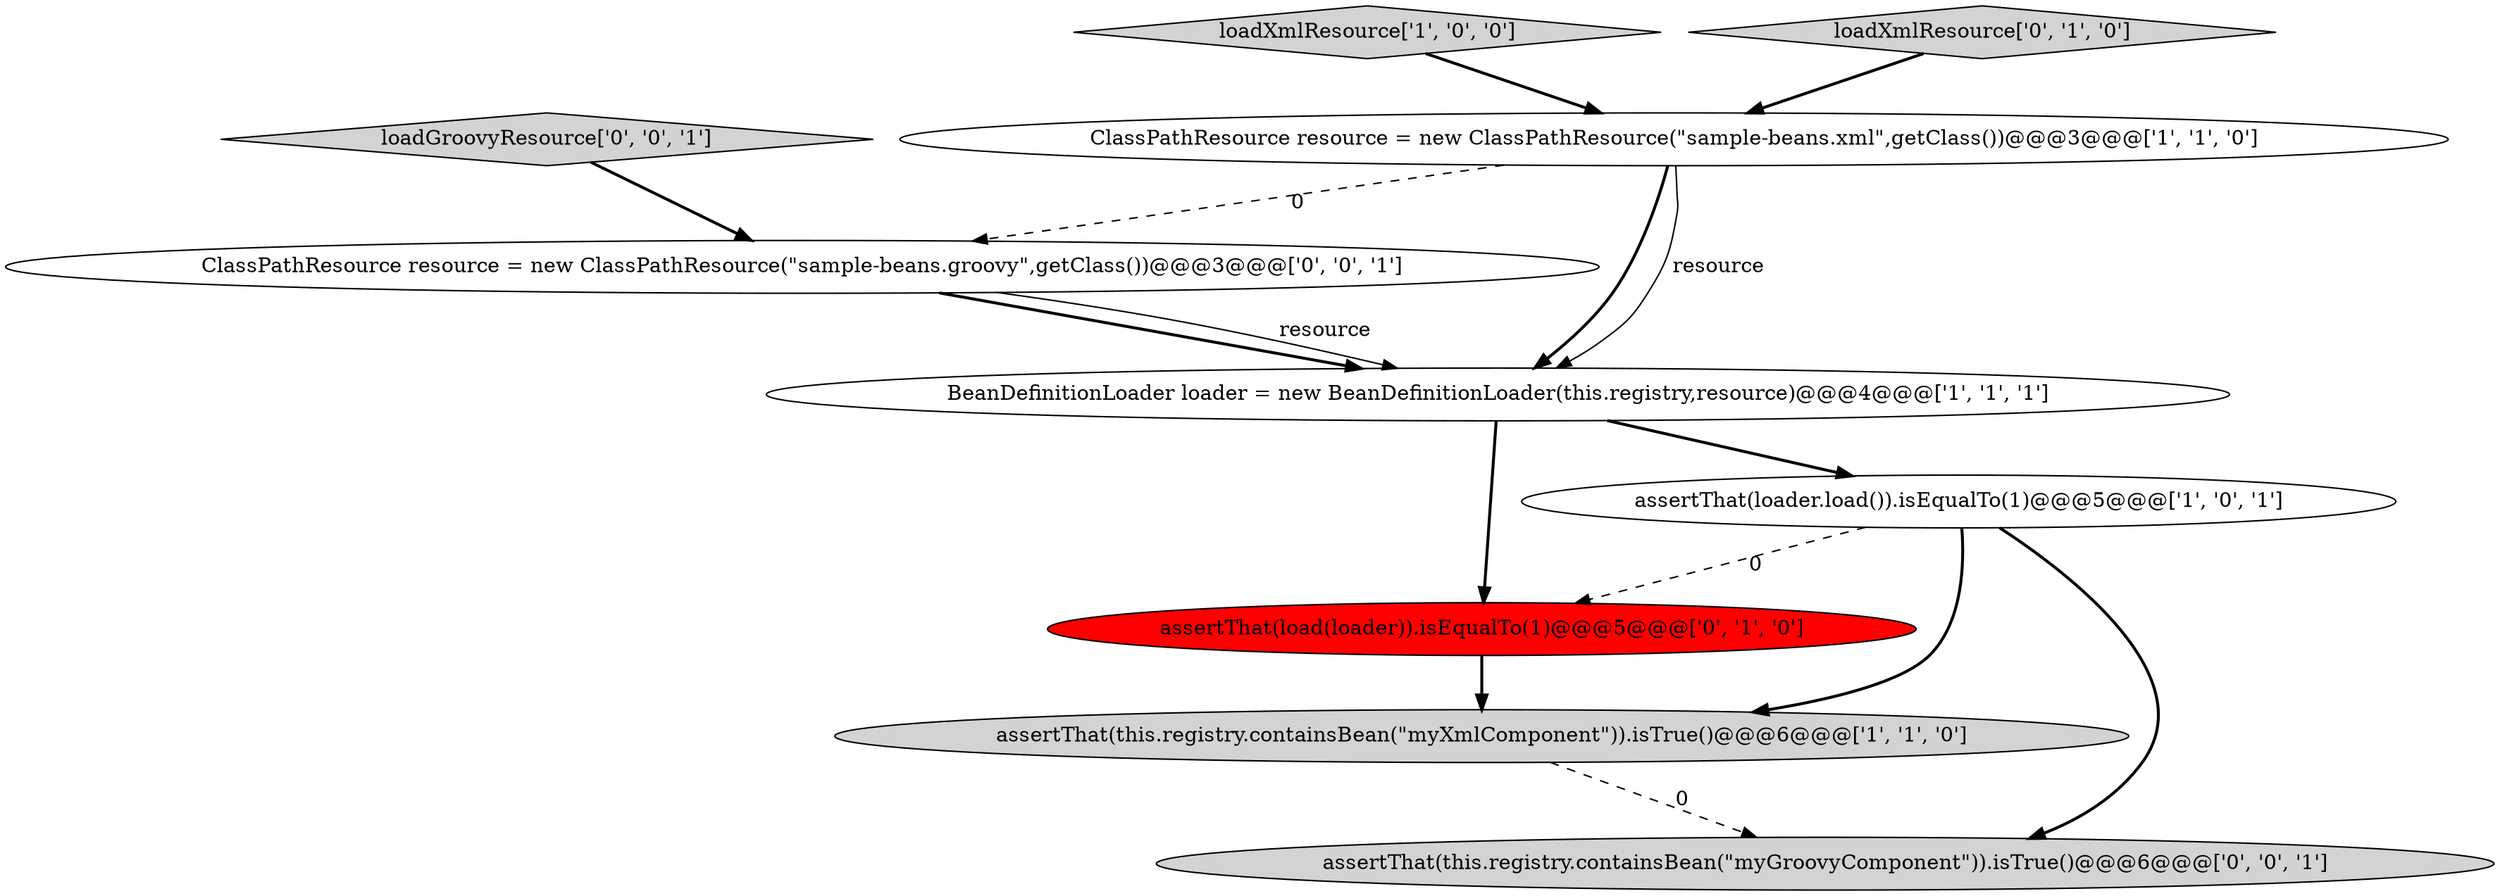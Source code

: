 digraph {
5 [style = filled, label = "assertThat(load(loader)).isEqualTo(1)@@@5@@@['0', '1', '0']", fillcolor = red, shape = ellipse image = "AAA1AAABBB2BBB"];
0 [style = filled, label = "ClassPathResource resource = new ClassPathResource(\"sample-beans.xml\",getClass())@@@3@@@['1', '1', '0']", fillcolor = white, shape = ellipse image = "AAA0AAABBB1BBB"];
4 [style = filled, label = "loadXmlResource['1', '0', '0']", fillcolor = lightgray, shape = diamond image = "AAA0AAABBB1BBB"];
8 [style = filled, label = "assertThat(this.registry.containsBean(\"myGroovyComponent\")).isTrue()@@@6@@@['0', '0', '1']", fillcolor = lightgray, shape = ellipse image = "AAA0AAABBB3BBB"];
9 [style = filled, label = "ClassPathResource resource = new ClassPathResource(\"sample-beans.groovy\",getClass())@@@3@@@['0', '0', '1']", fillcolor = white, shape = ellipse image = "AAA0AAABBB3BBB"];
6 [style = filled, label = "loadXmlResource['0', '1', '0']", fillcolor = lightgray, shape = diamond image = "AAA0AAABBB2BBB"];
2 [style = filled, label = "assertThat(loader.load()).isEqualTo(1)@@@5@@@['1', '0', '1']", fillcolor = white, shape = ellipse image = "AAA0AAABBB1BBB"];
3 [style = filled, label = "BeanDefinitionLoader loader = new BeanDefinitionLoader(this.registry,resource)@@@4@@@['1', '1', '1']", fillcolor = white, shape = ellipse image = "AAA0AAABBB1BBB"];
7 [style = filled, label = "loadGroovyResource['0', '0', '1']", fillcolor = lightgray, shape = diamond image = "AAA0AAABBB3BBB"];
1 [style = filled, label = "assertThat(this.registry.containsBean(\"myXmlComponent\")).isTrue()@@@6@@@['1', '1', '0']", fillcolor = lightgray, shape = ellipse image = "AAA0AAABBB1BBB"];
0->3 [style = bold, label=""];
9->3 [style = bold, label=""];
7->9 [style = bold, label=""];
5->1 [style = bold, label=""];
9->3 [style = solid, label="resource"];
2->5 [style = dashed, label="0"];
3->5 [style = bold, label=""];
1->8 [style = dashed, label="0"];
6->0 [style = bold, label=""];
0->9 [style = dashed, label="0"];
3->2 [style = bold, label=""];
0->3 [style = solid, label="resource"];
2->1 [style = bold, label=""];
2->8 [style = bold, label=""];
4->0 [style = bold, label=""];
}

